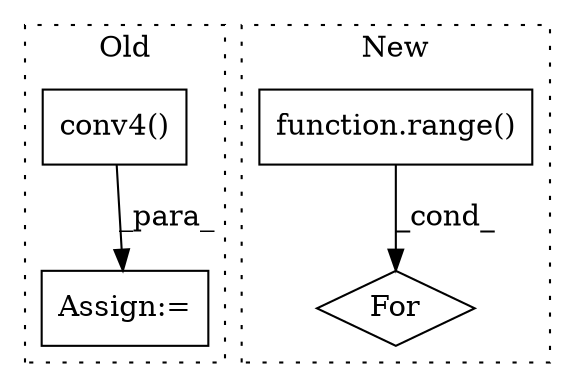 digraph G {
subgraph cluster0 {
1 [label="conv4()" a="75" s="1838,1850" l="11,1" shape="box"];
4 [label="Assign:=" a="68" s="1968" l="3" shape="box"];
label = "Old";
style="dotted";
}
subgraph cluster1 {
2 [label="function.range()" a="75" s="827,841" l="6,1" shape="box"];
3 [label="For" a="107" s="818,842" l="4,18" shape="diamond"];
label = "New";
style="dotted";
}
1 -> 4 [label="_para_"];
2 -> 3 [label="_cond_"];
}